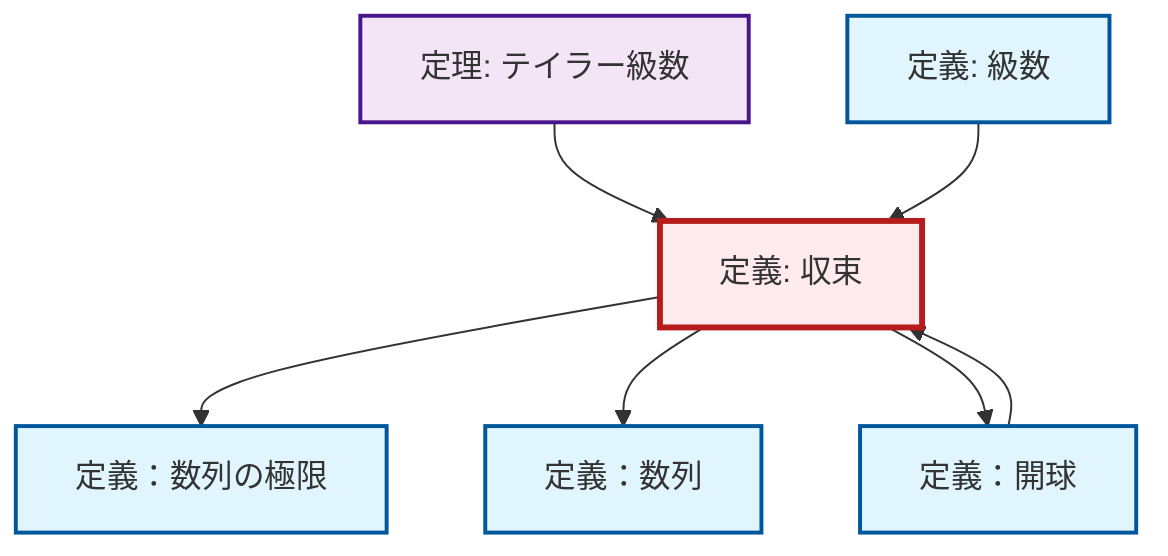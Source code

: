 graph TD
    classDef definition fill:#e1f5fe,stroke:#01579b,stroke-width:2px
    classDef theorem fill:#f3e5f5,stroke:#4a148c,stroke-width:2px
    classDef axiom fill:#fff3e0,stroke:#e65100,stroke-width:2px
    classDef example fill:#e8f5e9,stroke:#1b5e20,stroke-width:2px
    classDef current fill:#ffebee,stroke:#b71c1c,stroke-width:3px
    def-series["定義: 級数"]:::definition
    def-convergence["定義: 収束"]:::definition
    def-open-ball["定義：開球"]:::definition
    thm-taylor-series["定理: テイラー級数"]:::theorem
    def-sequence["定義：数列"]:::definition
    def-limit["定義：数列の極限"]:::definition
    thm-taylor-series --> def-convergence
    def-convergence --> def-limit
    def-convergence --> def-sequence
    def-series --> def-convergence
    def-convergence --> def-open-ball
    def-open-ball --> def-convergence
    class def-convergence current